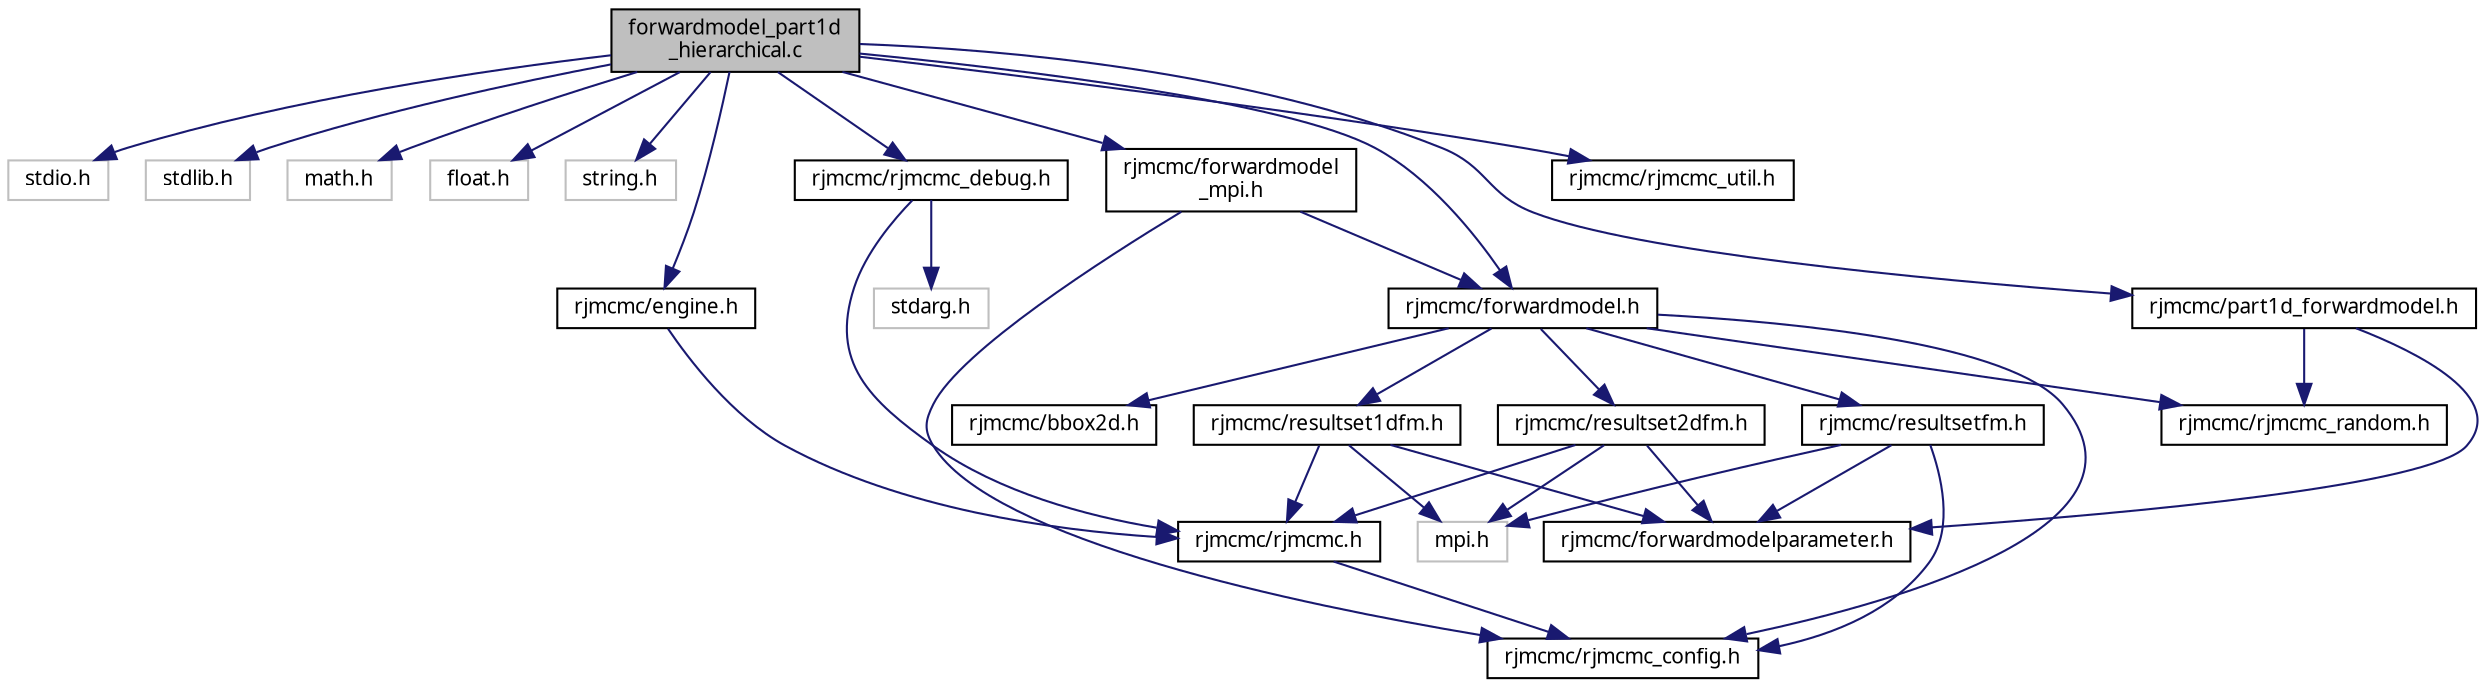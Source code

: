 digraph "forwardmodel_part1d_hierarchical.c"
{
  edge [fontname="FreeSans.ttf",fontsize="10",labelfontname="FreeSans.ttf",labelfontsize="10"];
  node [fontname="FreeSans.ttf",fontsize="10",shape=record];
  Node1 [label="forwardmodel_part1d\l_hierarchical.c",height=0.2,width=0.4,color="black", fillcolor="grey75", style="filled", fontcolor="black"];
  Node1 -> Node2 [color="midnightblue",fontsize="10",style="solid",fontname="FreeSans.ttf"];
  Node2 [label="stdio.h",height=0.2,width=0.4,color="grey75", fillcolor="white", style="filled"];
  Node1 -> Node3 [color="midnightblue",fontsize="10",style="solid",fontname="FreeSans.ttf"];
  Node3 [label="stdlib.h",height=0.2,width=0.4,color="grey75", fillcolor="white", style="filled"];
  Node1 -> Node4 [color="midnightblue",fontsize="10",style="solid",fontname="FreeSans.ttf"];
  Node4 [label="math.h",height=0.2,width=0.4,color="grey75", fillcolor="white", style="filled"];
  Node1 -> Node5 [color="midnightblue",fontsize="10",style="solid",fontname="FreeSans.ttf"];
  Node5 [label="float.h",height=0.2,width=0.4,color="grey75", fillcolor="white", style="filled"];
  Node1 -> Node6 [color="midnightblue",fontsize="10",style="solid",fontname="FreeSans.ttf"];
  Node6 [label="string.h",height=0.2,width=0.4,color="grey75", fillcolor="white", style="filled"];
  Node1 -> Node7 [color="midnightblue",fontsize="10",style="solid",fontname="FreeSans.ttf"];
  Node7 [label="rjmcmc/forwardmodel.h",height=0.2,width=0.4,color="black", fillcolor="white", style="filled",URL="$forwardmodel_8h.html",tooltip="Simple Forward Model Routines. "];
  Node7 -> Node8 [color="midnightblue",fontsize="10",style="solid",fontname="FreeSans.ttf"];
  Node8 [label="rjmcmc/rjmcmc_config.h",height=0.2,width=0.4,color="black", fillcolor="white", style="filled",URL="$rjmcmc__config_8h.html"];
  Node7 -> Node9 [color="midnightblue",fontsize="10",style="solid",fontname="FreeSans.ttf"];
  Node9 [label="rjmcmc/resultsetfm.h",height=0.2,width=0.4,color="black", fillcolor="white", style="filled",URL="$resultsetfm_8h.html"];
  Node9 -> Node8 [color="midnightblue",fontsize="10",style="solid",fontname="FreeSans.ttf"];
  Node9 -> Node10 [color="midnightblue",fontsize="10",style="solid",fontname="FreeSans.ttf"];
  Node10 [label="rjmcmc/forwardmodelparameter.h",height=0.2,width=0.4,color="black", fillcolor="white", style="filled",URL="$forwardmodelparameter_8h.html"];
  Node9 -> Node11 [color="midnightblue",fontsize="10",style="solid",fontname="FreeSans.ttf"];
  Node11 [label="mpi.h",height=0.2,width=0.4,color="grey75", fillcolor="white", style="filled"];
  Node7 -> Node12 [color="midnightblue",fontsize="10",style="solid",fontname="FreeSans.ttf"];
  Node12 [label="rjmcmc/resultset1dfm.h",height=0.2,width=0.4,color="black", fillcolor="white", style="filled",URL="$resultset1dfm_8h.html"];
  Node12 -> Node13 [color="midnightblue",fontsize="10",style="solid",fontname="FreeSans.ttf"];
  Node13 [label="rjmcmc/rjmcmc.h",height=0.2,width=0.4,color="black", fillcolor="white", style="filled",URL="$rjmcmc_8h.html"];
  Node13 -> Node8 [color="midnightblue",fontsize="10",style="solid",fontname="FreeSans.ttf"];
  Node12 -> Node10 [color="midnightblue",fontsize="10",style="solid",fontname="FreeSans.ttf"];
  Node12 -> Node11 [color="midnightblue",fontsize="10",style="solid",fontname="FreeSans.ttf"];
  Node7 -> Node14 [color="midnightblue",fontsize="10",style="solid",fontname="FreeSans.ttf"];
  Node14 [label="rjmcmc/resultset2dfm.h",height=0.2,width=0.4,color="black", fillcolor="white", style="filled",URL="$resultset2dfm_8h.html"];
  Node14 -> Node13 [color="midnightblue",fontsize="10",style="solid",fontname="FreeSans.ttf"];
  Node14 -> Node10 [color="midnightblue",fontsize="10",style="solid",fontname="FreeSans.ttf"];
  Node14 -> Node11 [color="midnightblue",fontsize="10",style="solid",fontname="FreeSans.ttf"];
  Node7 -> Node15 [color="midnightblue",fontsize="10",style="solid",fontname="FreeSans.ttf"];
  Node15 [label="rjmcmc/bbox2d.h",height=0.2,width=0.4,color="black", fillcolor="white", style="filled",URL="$bbox2d_8h.html",tooltip="2D Bounding Box routines "];
  Node7 -> Node16 [color="midnightblue",fontsize="10",style="solid",fontname="FreeSans.ttf"];
  Node16 [label="rjmcmc/rjmcmc_random.h",height=0.2,width=0.4,color="black", fillcolor="white", style="filled",URL="$rjmcmc__random_8h.html"];
  Node1 -> Node17 [color="midnightblue",fontsize="10",style="solid",fontname="FreeSans.ttf"];
  Node17 [label="rjmcmc/engine.h",height=0.2,width=0.4,color="black", fillcolor="white", style="filled",URL="$engine_8h.html"];
  Node17 -> Node13 [color="midnightblue",fontsize="10",style="solid",fontname="FreeSans.ttf"];
  Node1 -> Node18 [color="midnightblue",fontsize="10",style="solid",fontname="FreeSans.ttf"];
  Node18 [label="rjmcmc/forwardmodel\l_mpi.h",height=0.2,width=0.4,color="black", fillcolor="white", style="filled",URL="$forwardmodel__mpi_8h.html"];
  Node18 -> Node8 [color="midnightblue",fontsize="10",style="solid",fontname="FreeSans.ttf"];
  Node18 -> Node7 [color="midnightblue",fontsize="10",style="solid",fontname="FreeSans.ttf"];
  Node1 -> Node19 [color="midnightblue",fontsize="10",style="solid",fontname="FreeSans.ttf"];
  Node19 [label="rjmcmc/part1d_forwardmodel.h",height=0.2,width=0.4,color="black", fillcolor="white", style="filled",URL="$part1d__forwardmodel_8h.html"];
  Node19 -> Node10 [color="midnightblue",fontsize="10",style="solid",fontname="FreeSans.ttf"];
  Node19 -> Node16 [color="midnightblue",fontsize="10",style="solid",fontname="FreeSans.ttf"];
  Node1 -> Node20 [color="midnightblue",fontsize="10",style="solid",fontname="FreeSans.ttf"];
  Node20 [label="rjmcmc/rjmcmc_util.h",height=0.2,width=0.4,color="black", fillcolor="white", style="filled",URL="$rjmcmc__util_8h.html"];
  Node1 -> Node21 [color="midnightblue",fontsize="10",style="solid",fontname="FreeSans.ttf"];
  Node21 [label="rjmcmc/rjmcmc_debug.h",height=0.2,width=0.4,color="black", fillcolor="white", style="filled",URL="$rjmcmc__debug_8h.html"];
  Node21 -> Node22 [color="midnightblue",fontsize="10",style="solid",fontname="FreeSans.ttf"];
  Node22 [label="stdarg.h",height=0.2,width=0.4,color="grey75", fillcolor="white", style="filled"];
  Node21 -> Node13 [color="midnightblue",fontsize="10",style="solid",fontname="FreeSans.ttf"];
}

